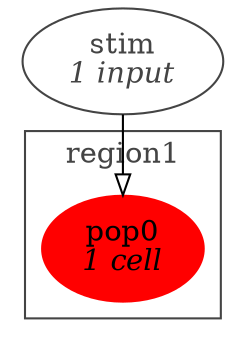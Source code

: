 digraph ArborExample {
	subgraph cluster_region1 {
		color="#444444" fontcolor="#444444"
		label=region1
		node [color="#ff0000" fontcolor="#000000" shape=ellipse style=filled]
		pop0 [label=<pop0<br/><i>1 cell</i>>]
	}
	node [color="#444444" fontcolor="#444444" style=""]
	stim [label=<stim<br/><i>1 input</i>>]
	stim -> pop0 [arrowhead=empty]
}
